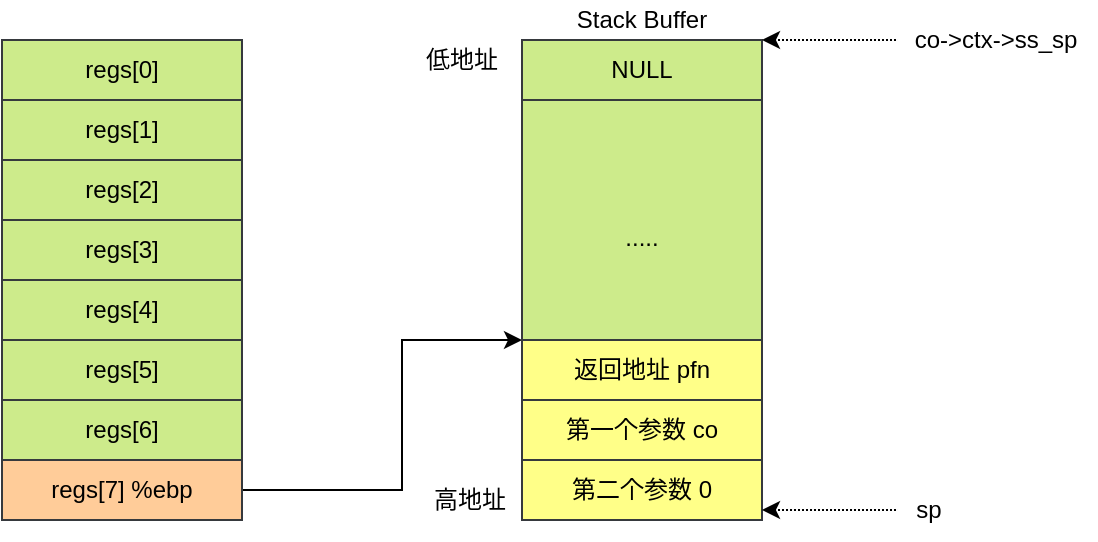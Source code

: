 <mxfile version="15.5.4" type="device"><diagram id="QHAfHsFcCPyrJrf3ddSu" name="Page-1"><mxGraphModel dx="865" dy="408" grid="1" gridSize="10" guides="1" tooltips="1" connect="1" arrows="1" fold="1" page="1" pageScale="1" pageWidth="827" pageHeight="1169" math="0" shadow="0"><root><mxCell id="0"/><mxCell id="1" parent="0"/><mxCell id="VHDVUp1y8RLdGy8DNnxB-15" value=".....&lt;br&gt;&lt;br&gt;&lt;br&gt;&lt;br&gt;" style="rounded=0;whiteSpace=wrap;html=1;fillColor=#cdeb8b;strokeColor=#36393d;" vertex="1" parent="1"><mxGeometry x="410" y="90" width="120" height="240" as="geometry"/></mxCell><mxCell id="VHDVUp1y8RLdGy8DNnxB-1" value="regs[0]" style="rounded=0;whiteSpace=wrap;html=1;fillColor=#cdeb8b;strokeColor=#36393d;" vertex="1" parent="1"><mxGeometry x="150" y="90" width="120" height="30" as="geometry"/></mxCell><mxCell id="VHDVUp1y8RLdGy8DNnxB-2" value="regs[1]" style="rounded=0;whiteSpace=wrap;html=1;fillColor=#cdeb8b;strokeColor=#36393d;" vertex="1" parent="1"><mxGeometry x="150" y="120" width="120" height="30" as="geometry"/></mxCell><mxCell id="VHDVUp1y8RLdGy8DNnxB-4" value="regs[2]" style="rounded=0;whiteSpace=wrap;html=1;fillColor=#cdeb8b;strokeColor=#36393d;" vertex="1" parent="1"><mxGeometry x="150" y="150" width="120" height="30" as="geometry"/></mxCell><mxCell id="VHDVUp1y8RLdGy8DNnxB-5" value="regs[3]" style="rounded=0;whiteSpace=wrap;html=1;fillColor=#cdeb8b;strokeColor=#36393d;" vertex="1" parent="1"><mxGeometry x="150" y="180" width="120" height="30" as="geometry"/></mxCell><mxCell id="VHDVUp1y8RLdGy8DNnxB-6" value="regs[4]" style="rounded=0;whiteSpace=wrap;html=1;fillColor=#cdeb8b;strokeColor=#36393d;" vertex="1" parent="1"><mxGeometry x="150" y="210" width="120" height="30" as="geometry"/></mxCell><mxCell id="VHDVUp1y8RLdGy8DNnxB-7" value="regs[5]" style="rounded=0;whiteSpace=wrap;html=1;fillColor=#cdeb8b;strokeColor=#36393d;" vertex="1" parent="1"><mxGeometry x="150" y="240" width="120" height="30" as="geometry"/></mxCell><mxCell id="VHDVUp1y8RLdGy8DNnxB-8" value="regs[6]" style="rounded=0;whiteSpace=wrap;html=1;fillColor=#cdeb8b;strokeColor=#36393d;" vertex="1" parent="1"><mxGeometry x="150" y="270" width="120" height="30" as="geometry"/></mxCell><mxCell id="VHDVUp1y8RLdGy8DNnxB-19" style="edgeStyle=orthogonalEdgeStyle;rounded=0;orthogonalLoop=1;jettySize=auto;html=1;exitX=1;exitY=0.5;exitDx=0;exitDy=0;entryX=0;entryY=0;entryDx=0;entryDy=0;" edge="1" parent="1" source="VHDVUp1y8RLdGy8DNnxB-9" target="VHDVUp1y8RLdGy8DNnxB-14"><mxGeometry relative="1" as="geometry"><Array as="points"><mxPoint x="350" y="315"/><mxPoint x="350" y="240"/></Array></mxGeometry></mxCell><mxCell id="VHDVUp1y8RLdGy8DNnxB-9" value="regs[7] %ebp" style="rounded=0;whiteSpace=wrap;html=1;fillColor=#ffcc99;strokeColor=#36393d;" vertex="1" parent="1"><mxGeometry x="150" y="300" width="120" height="30" as="geometry"/></mxCell><mxCell id="VHDVUp1y8RLdGy8DNnxB-10" value="NULL" style="rounded=0;whiteSpace=wrap;html=1;fillColor=#cdeb8b;strokeColor=#36393d;" vertex="1" parent="1"><mxGeometry x="410" y="90" width="120" height="30" as="geometry"/></mxCell><mxCell id="VHDVUp1y8RLdGy8DNnxB-12" value="第二个参数 0" style="rounded=0;whiteSpace=wrap;html=1;fillColor=#ffff88;strokeColor=#36393d;" vertex="1" parent="1"><mxGeometry x="410" y="300" width="120" height="30" as="geometry"/></mxCell><mxCell id="VHDVUp1y8RLdGy8DNnxB-13" value="第一个参数 co" style="rounded=0;whiteSpace=wrap;html=1;fillColor=#ffff88;strokeColor=#36393d;" vertex="1" parent="1"><mxGeometry x="410" y="270" width="120" height="30" as="geometry"/></mxCell><mxCell id="VHDVUp1y8RLdGy8DNnxB-14" value="返回地址 pfn" style="rounded=0;whiteSpace=wrap;html=1;fillColor=#ffff88;strokeColor=#36393d;" vertex="1" parent="1"><mxGeometry x="410" y="240" width="120" height="30" as="geometry"/></mxCell><mxCell id="VHDVUp1y8RLdGy8DNnxB-18" style="edgeStyle=orthogonalEdgeStyle;rounded=0;orthogonalLoop=1;jettySize=auto;html=1;exitX=0;exitY=0.5;exitDx=0;exitDy=0;entryX=1;entryY=0;entryDx=0;entryDy=0;dashed=1;dashPattern=1 1;" edge="1" parent="1" source="VHDVUp1y8RLdGy8DNnxB-16" target="VHDVUp1y8RLdGy8DNnxB-10"><mxGeometry relative="1" as="geometry"><Array as="points"><mxPoint x="540" y="90"/><mxPoint x="540" y="90"/></Array></mxGeometry></mxCell><mxCell id="VHDVUp1y8RLdGy8DNnxB-16" value="co-&amp;gt;ctx-&amp;gt;ss_sp" style="text;html=1;strokeColor=none;fillColor=none;align=center;verticalAlign=middle;whiteSpace=wrap;rounded=0;" vertex="1" parent="1"><mxGeometry x="597" y="75" width="100" height="30" as="geometry"/></mxCell><mxCell id="VHDVUp1y8RLdGy8DNnxB-21" style="edgeStyle=orthogonalEdgeStyle;rounded=0;orthogonalLoop=1;jettySize=auto;html=1;exitX=0;exitY=0.5;exitDx=0;exitDy=0;entryX=1;entryY=0;entryDx=0;entryDy=0;dashed=1;dashPattern=1 1;" edge="1" parent="1" source="VHDVUp1y8RLdGy8DNnxB-22"><mxGeometry relative="1" as="geometry"><mxPoint x="530" y="325" as="targetPoint"/><Array as="points"><mxPoint x="540" y="325"/><mxPoint x="540" y="325"/></Array></mxGeometry></mxCell><mxCell id="VHDVUp1y8RLdGy8DNnxB-22" value="sp" style="text;html=1;strokeColor=none;fillColor=none;align=center;verticalAlign=middle;whiteSpace=wrap;rounded=0;" vertex="1" parent="1"><mxGeometry x="597" y="310" width="33" height="30" as="geometry"/></mxCell><mxCell id="VHDVUp1y8RLdGy8DNnxB-23" value="低地址" style="text;html=1;strokeColor=none;fillColor=none;align=center;verticalAlign=middle;whiteSpace=wrap;rounded=0;" vertex="1" parent="1"><mxGeometry x="350" y="90" width="60" height="20" as="geometry"/></mxCell><mxCell id="VHDVUp1y8RLdGy8DNnxB-24" value="高地址" style="text;html=1;strokeColor=none;fillColor=none;align=center;verticalAlign=middle;whiteSpace=wrap;rounded=0;" vertex="1" parent="1"><mxGeometry x="354" y="310" width="60" height="20" as="geometry"/></mxCell><mxCell id="VHDVUp1y8RLdGy8DNnxB-25" value="Stack Buffer" style="text;html=1;strokeColor=none;fillColor=none;align=center;verticalAlign=middle;whiteSpace=wrap;rounded=0;" vertex="1" parent="1"><mxGeometry x="430" y="70" width="80" height="20" as="geometry"/></mxCell></root></mxGraphModel></diagram></mxfile>